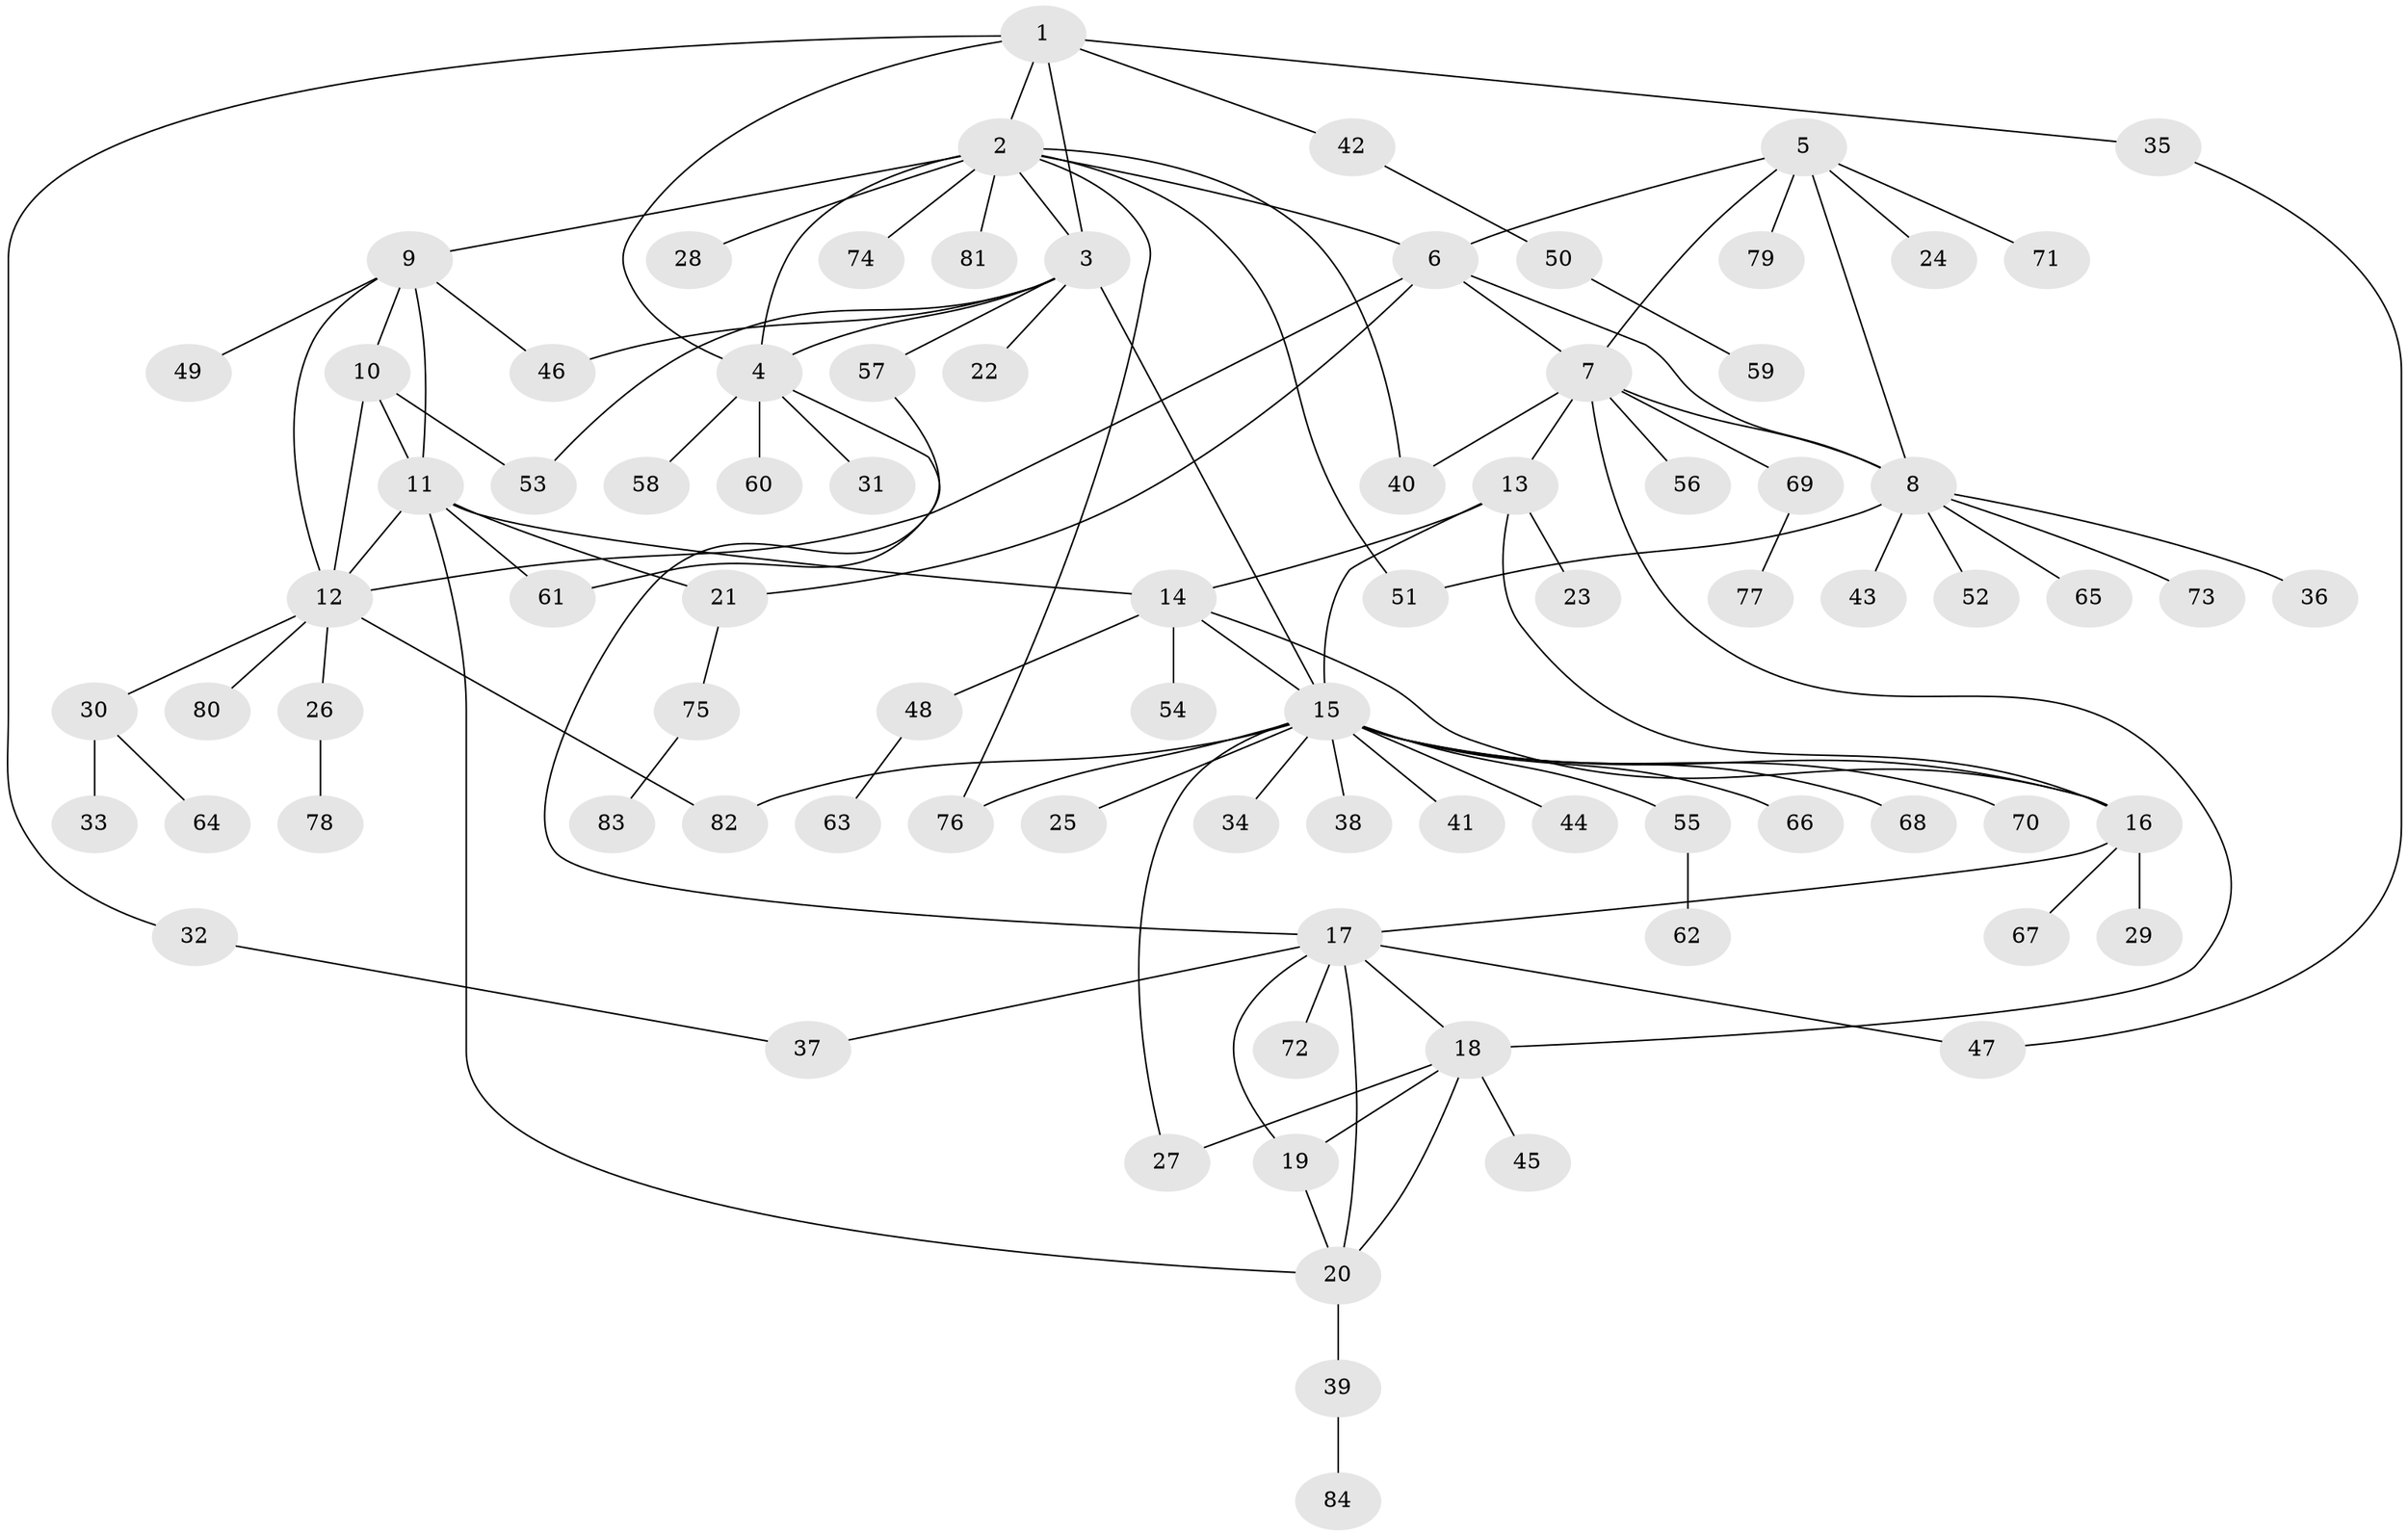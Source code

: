 // coarse degree distribution, {13: 0.01694915254237288, 6: 0.05084745762711865, 5: 0.05084745762711865, 8: 0.03389830508474576, 7: 0.05084745762711865, 4: 0.05084745762711865, 15: 0.01694915254237288, 1: 0.5423728813559322, 2: 0.1864406779661017}
// Generated by graph-tools (version 1.1) at 2025/24/03/03/25 07:24:13]
// undirected, 84 vertices, 115 edges
graph export_dot {
graph [start="1"]
  node [color=gray90,style=filled];
  1;
  2;
  3;
  4;
  5;
  6;
  7;
  8;
  9;
  10;
  11;
  12;
  13;
  14;
  15;
  16;
  17;
  18;
  19;
  20;
  21;
  22;
  23;
  24;
  25;
  26;
  27;
  28;
  29;
  30;
  31;
  32;
  33;
  34;
  35;
  36;
  37;
  38;
  39;
  40;
  41;
  42;
  43;
  44;
  45;
  46;
  47;
  48;
  49;
  50;
  51;
  52;
  53;
  54;
  55;
  56;
  57;
  58;
  59;
  60;
  61;
  62;
  63;
  64;
  65;
  66;
  67;
  68;
  69;
  70;
  71;
  72;
  73;
  74;
  75;
  76;
  77;
  78;
  79;
  80;
  81;
  82;
  83;
  84;
  1 -- 2;
  1 -- 3;
  1 -- 4;
  1 -- 32;
  1 -- 35;
  1 -- 42;
  2 -- 3;
  2 -- 4;
  2 -- 6;
  2 -- 9;
  2 -- 28;
  2 -- 40;
  2 -- 51;
  2 -- 74;
  2 -- 76;
  2 -- 81;
  3 -- 4;
  3 -- 15;
  3 -- 22;
  3 -- 46;
  3 -- 53;
  3 -- 57;
  4 -- 17;
  4 -- 31;
  4 -- 58;
  4 -- 60;
  5 -- 6;
  5 -- 7;
  5 -- 8;
  5 -- 24;
  5 -- 71;
  5 -- 79;
  6 -- 7;
  6 -- 8;
  6 -- 12;
  6 -- 21;
  7 -- 8;
  7 -- 13;
  7 -- 18;
  7 -- 40;
  7 -- 56;
  7 -- 69;
  8 -- 36;
  8 -- 43;
  8 -- 51;
  8 -- 52;
  8 -- 65;
  8 -- 73;
  9 -- 10;
  9 -- 11;
  9 -- 12;
  9 -- 46;
  9 -- 49;
  10 -- 11;
  10 -- 12;
  10 -- 53;
  11 -- 12;
  11 -- 14;
  11 -- 20;
  11 -- 21;
  11 -- 61;
  12 -- 26;
  12 -- 30;
  12 -- 80;
  12 -- 82;
  13 -- 14;
  13 -- 15;
  13 -- 16;
  13 -- 23;
  14 -- 15;
  14 -- 16;
  14 -- 48;
  14 -- 54;
  15 -- 16;
  15 -- 25;
  15 -- 27;
  15 -- 34;
  15 -- 38;
  15 -- 41;
  15 -- 44;
  15 -- 55;
  15 -- 66;
  15 -- 68;
  15 -- 70;
  15 -- 76;
  15 -- 82;
  16 -- 17;
  16 -- 29;
  16 -- 67;
  17 -- 18;
  17 -- 19;
  17 -- 20;
  17 -- 37;
  17 -- 47;
  17 -- 72;
  18 -- 19;
  18 -- 20;
  18 -- 27;
  18 -- 45;
  19 -- 20;
  20 -- 39;
  21 -- 75;
  26 -- 78;
  30 -- 33;
  30 -- 64;
  32 -- 37;
  35 -- 47;
  39 -- 84;
  42 -- 50;
  48 -- 63;
  50 -- 59;
  55 -- 62;
  57 -- 61;
  69 -- 77;
  75 -- 83;
}
